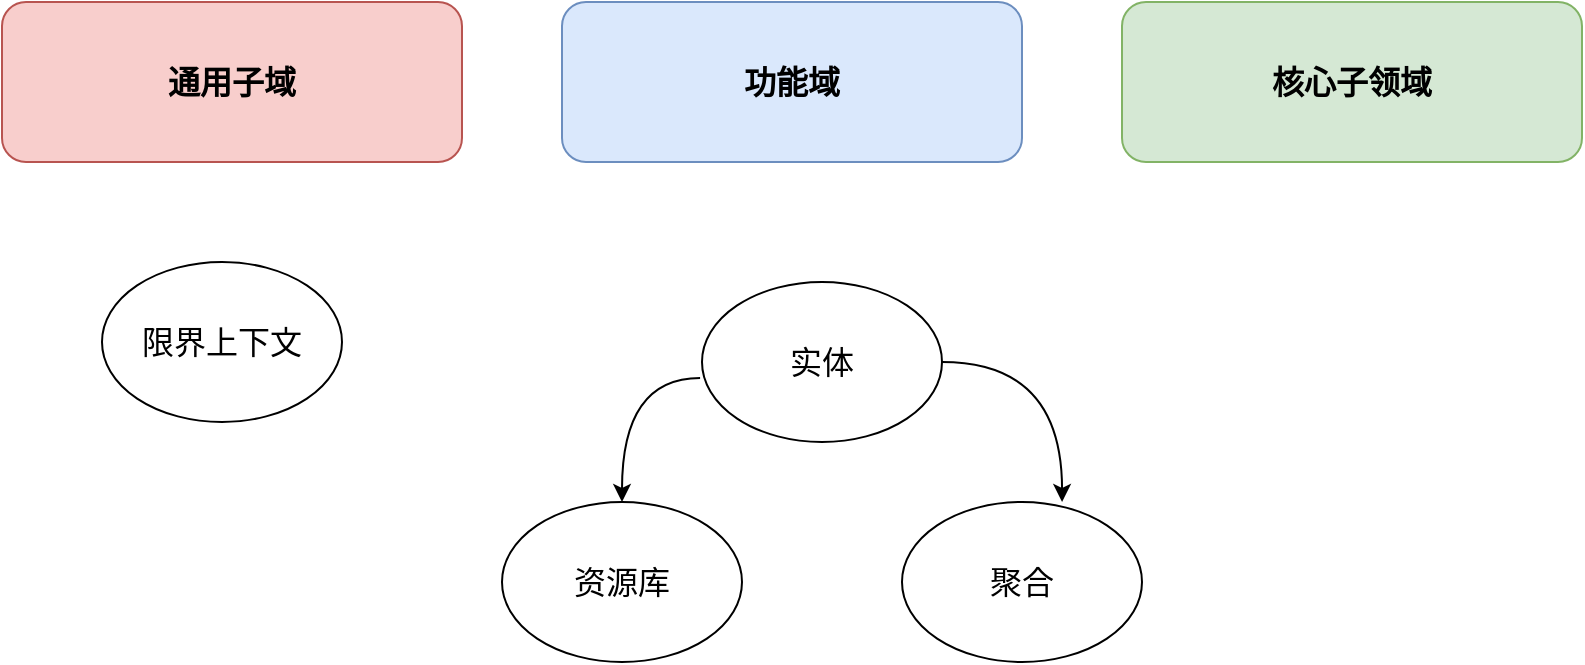 <mxfile version="21.0.6" type="github"><diagram name="第 1 页" id="1UPqQfOd0NQzTnRcW2cJ"><mxGraphModel dx="1327" dy="748" grid="1" gridSize="10" guides="1" tooltips="1" connect="1" arrows="1" fold="1" page="1" pageScale="1" pageWidth="827" pageHeight="1169" math="0" shadow="0"><root><mxCell id="0"/><mxCell id="1" parent="0"/><mxCell id="zQu5PIPiffq-Litvt3hq-3" value="&lt;font style=&quot;font-size: 16px;&quot;&gt;&lt;b&gt;通用子域&lt;/b&gt;&lt;/font&gt;" style="rounded=1;whiteSpace=wrap;html=1;fillColor=#f8cecc;strokeColor=#b85450;" vertex="1" parent="1"><mxGeometry x="80" y="90" width="230" height="80" as="geometry"/></mxCell><mxCell id="zQu5PIPiffq-Litvt3hq-4" value="&lt;font style=&quot;font-size: 16px;&quot;&gt;&lt;b&gt;功能域&lt;/b&gt;&lt;/font&gt;" style="rounded=1;whiteSpace=wrap;html=1;fillColor=#dae8fc;strokeColor=#6c8ebf;" vertex="1" parent="1"><mxGeometry x="360" y="90" width="230" height="80" as="geometry"/></mxCell><mxCell id="zQu5PIPiffq-Litvt3hq-5" value="&lt;font style=&quot;font-size: 16px;&quot;&gt;&lt;b&gt;核心子领域&lt;/b&gt;&lt;/font&gt;" style="rounded=1;whiteSpace=wrap;html=1;fillColor=#d5e8d4;strokeColor=#82b366;" vertex="1" parent="1"><mxGeometry x="640" y="90" width="230" height="80" as="geometry"/></mxCell><mxCell id="zQu5PIPiffq-Litvt3hq-6" value="&lt;font style=&quot;font-size: 16px;&quot;&gt;限界上下文&lt;/font&gt;" style="ellipse;whiteSpace=wrap;html=1;" vertex="1" parent="1"><mxGeometry x="130" y="220" width="120" height="80" as="geometry"/></mxCell><mxCell id="zQu5PIPiffq-Litvt3hq-9" style="edgeStyle=orthogonalEdgeStyle;orthogonalLoop=1;jettySize=auto;html=1;curved=1;exitX=-0.008;exitY=0.6;exitDx=0;exitDy=0;exitPerimeter=0;" edge="1" parent="1" source="zQu5PIPiffq-Litvt3hq-7" target="zQu5PIPiffq-Litvt3hq-8"><mxGeometry relative="1" as="geometry"/></mxCell><mxCell id="zQu5PIPiffq-Litvt3hq-11" style="edgeStyle=orthogonalEdgeStyle;orthogonalLoop=1;jettySize=auto;html=1;entryX=0.667;entryY=0;entryDx=0;entryDy=0;entryPerimeter=0;curved=1;exitX=1;exitY=0.5;exitDx=0;exitDy=0;" edge="1" parent="1" source="zQu5PIPiffq-Litvt3hq-7" target="zQu5PIPiffq-Litvt3hq-10"><mxGeometry relative="1" as="geometry"/></mxCell><mxCell id="zQu5PIPiffq-Litvt3hq-7" value="&lt;font style=&quot;font-size: 16px;&quot;&gt;实体&lt;/font&gt;" style="ellipse;whiteSpace=wrap;html=1;" vertex="1" parent="1"><mxGeometry x="430" y="230" width="120" height="80" as="geometry"/></mxCell><mxCell id="zQu5PIPiffq-Litvt3hq-8" value="&lt;span style=&quot;font-size: 16px;&quot;&gt;资源库&lt;/span&gt;" style="ellipse;whiteSpace=wrap;html=1;" vertex="1" parent="1"><mxGeometry x="330" y="340" width="120" height="80" as="geometry"/></mxCell><mxCell id="zQu5PIPiffq-Litvt3hq-10" value="&lt;span style=&quot;font-size: 16px;&quot;&gt;聚合&lt;/span&gt;" style="ellipse;whiteSpace=wrap;html=1;" vertex="1" parent="1"><mxGeometry x="530" y="340" width="120" height="80" as="geometry"/></mxCell></root></mxGraphModel></diagram></mxfile>